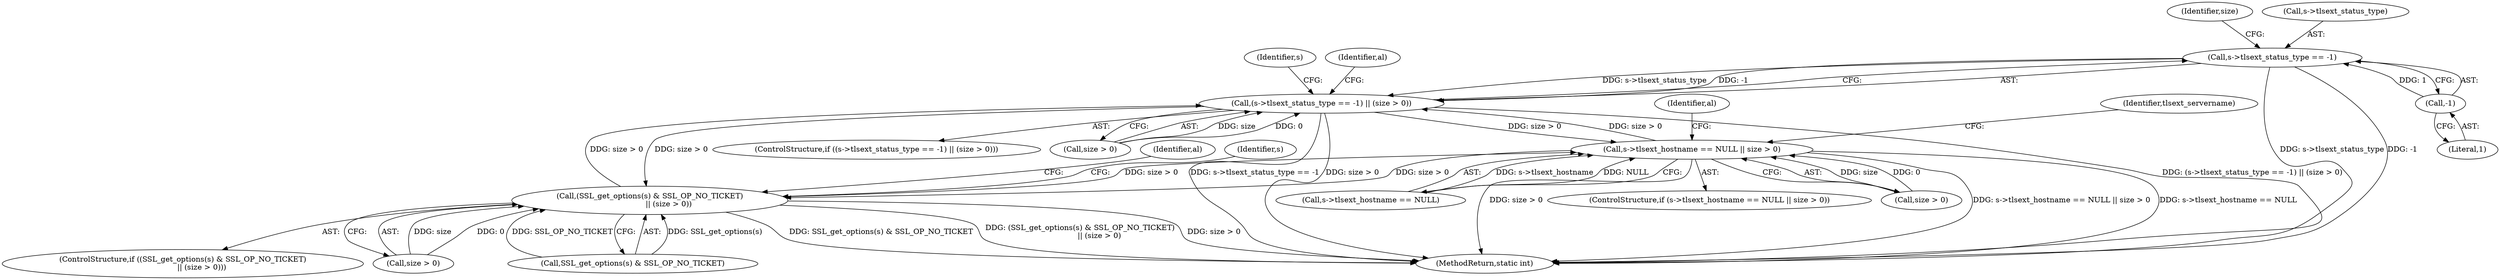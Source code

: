 digraph "0_openssl_a004e72b95835136d3f1ea90517f706c24c03da7_4@pointer" {
"1000548" [label="(Call,s->tlsext_status_type == -1)"];
"1000552" [label="(Call,-1)"];
"1000547" [label="(Call,(s->tlsext_status_type == -1) || (size > 0))"];
"1000246" [label="(Call,s->tlsext_hostname == NULL || size > 0)"];
"1000413" [label="(Call,(SSL_get_options(s) & SSL_OP_NO_TICKET)\n                || (size > 0))"];
"1000995" [label="(MethodReturn,static int)"];
"1000552" [label="(Call,-1)"];
"1000246" [label="(Call,s->tlsext_hostname == NULL || size > 0)"];
"1000418" [label="(Call,size > 0)"];
"1000412" [label="(ControlStructure,if ((SSL_get_options(s) & SSL_OP_NO_TICKET)\n                || (size > 0)))"];
"1000553" [label="(Literal,1)"];
"1000566" [label="(Identifier,s)"];
"1000258" [label="(Identifier,al)"];
"1000555" [label="(Identifier,size)"];
"1000252" [label="(Call,size > 0)"];
"1000424" [label="(Identifier,al)"];
"1000548" [label="(Call,s->tlsext_status_type == -1)"];
"1000554" [label="(Call,size > 0)"];
"1000560" [label="(Identifier,al)"];
"1000546" [label="(ControlStructure,if ((s->tlsext_status_type == -1) || (size > 0)))"];
"1000549" [label="(Call,s->tlsext_status_type)"];
"1000245" [label="(ControlStructure,if (s->tlsext_hostname == NULL || size > 0))"];
"1000263" [label="(Identifier,tlsext_servername)"];
"1000413" [label="(Call,(SSL_get_options(s) & SSL_OP_NO_TICKET)\n                || (size > 0))"];
"1000414" [label="(Call,SSL_get_options(s) & SSL_OP_NO_TICKET)"];
"1000547" [label="(Call,(s->tlsext_status_type == -1) || (size > 0))"];
"1000247" [label="(Call,s->tlsext_hostname == NULL)"];
"1000430" [label="(Identifier,s)"];
"1000548" -> "1000547"  [label="AST: "];
"1000548" -> "1000552"  [label="CFG: "];
"1000549" -> "1000548"  [label="AST: "];
"1000552" -> "1000548"  [label="AST: "];
"1000555" -> "1000548"  [label="CFG: "];
"1000547" -> "1000548"  [label="CFG: "];
"1000548" -> "1000995"  [label="DDG: s->tlsext_status_type"];
"1000548" -> "1000995"  [label="DDG: -1"];
"1000548" -> "1000547"  [label="DDG: s->tlsext_status_type"];
"1000548" -> "1000547"  [label="DDG: -1"];
"1000552" -> "1000548"  [label="DDG: 1"];
"1000552" -> "1000553"  [label="CFG: "];
"1000553" -> "1000552"  [label="AST: "];
"1000547" -> "1000546"  [label="AST: "];
"1000547" -> "1000554"  [label="CFG: "];
"1000554" -> "1000547"  [label="AST: "];
"1000560" -> "1000547"  [label="CFG: "];
"1000566" -> "1000547"  [label="CFG: "];
"1000547" -> "1000995"  [label="DDG: s->tlsext_status_type == -1"];
"1000547" -> "1000995"  [label="DDG: size > 0"];
"1000547" -> "1000995"  [label="DDG: (s->tlsext_status_type == -1) || (size > 0)"];
"1000547" -> "1000246"  [label="DDG: size > 0"];
"1000547" -> "1000413"  [label="DDG: size > 0"];
"1000554" -> "1000547"  [label="DDG: size"];
"1000554" -> "1000547"  [label="DDG: 0"];
"1000246" -> "1000547"  [label="DDG: size > 0"];
"1000413" -> "1000547"  [label="DDG: size > 0"];
"1000246" -> "1000245"  [label="AST: "];
"1000246" -> "1000247"  [label="CFG: "];
"1000246" -> "1000252"  [label="CFG: "];
"1000247" -> "1000246"  [label="AST: "];
"1000252" -> "1000246"  [label="AST: "];
"1000258" -> "1000246"  [label="CFG: "];
"1000263" -> "1000246"  [label="CFG: "];
"1000246" -> "1000995"  [label="DDG: size > 0"];
"1000246" -> "1000995"  [label="DDG: s->tlsext_hostname == NULL || size > 0"];
"1000246" -> "1000995"  [label="DDG: s->tlsext_hostname == NULL"];
"1000247" -> "1000246"  [label="DDG: s->tlsext_hostname"];
"1000247" -> "1000246"  [label="DDG: NULL"];
"1000252" -> "1000246"  [label="DDG: size"];
"1000252" -> "1000246"  [label="DDG: 0"];
"1000413" -> "1000246"  [label="DDG: size > 0"];
"1000246" -> "1000413"  [label="DDG: size > 0"];
"1000413" -> "1000412"  [label="AST: "];
"1000413" -> "1000414"  [label="CFG: "];
"1000413" -> "1000418"  [label="CFG: "];
"1000414" -> "1000413"  [label="AST: "];
"1000418" -> "1000413"  [label="AST: "];
"1000424" -> "1000413"  [label="CFG: "];
"1000430" -> "1000413"  [label="CFG: "];
"1000413" -> "1000995"  [label="DDG: SSL_get_options(s) & SSL_OP_NO_TICKET"];
"1000413" -> "1000995"  [label="DDG: (SSL_get_options(s) & SSL_OP_NO_TICKET)\n                || (size > 0)"];
"1000413" -> "1000995"  [label="DDG: size > 0"];
"1000414" -> "1000413"  [label="DDG: SSL_get_options(s)"];
"1000414" -> "1000413"  [label="DDG: SSL_OP_NO_TICKET"];
"1000418" -> "1000413"  [label="DDG: size"];
"1000418" -> "1000413"  [label="DDG: 0"];
}
